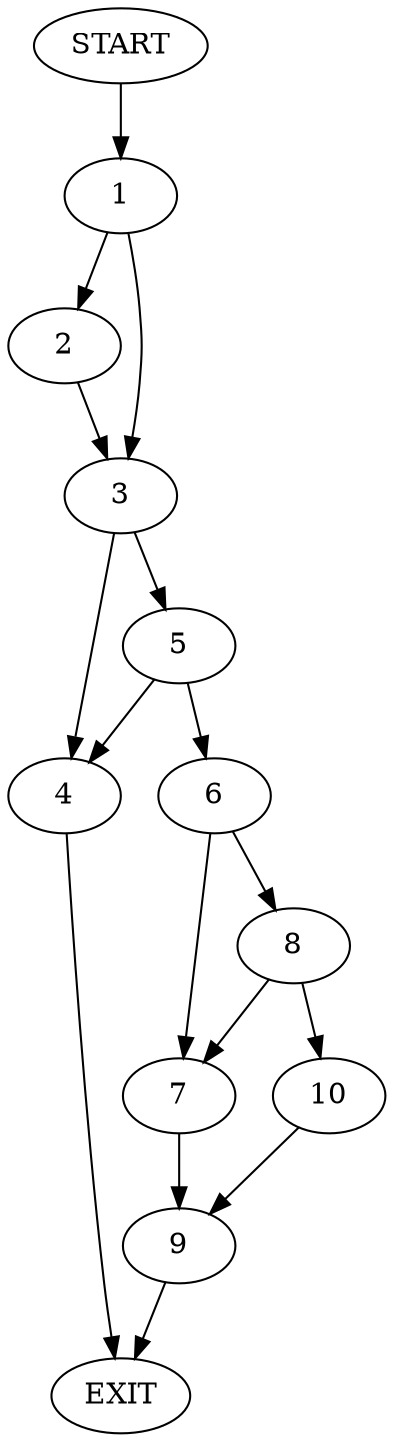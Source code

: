 digraph {
0 [label="START"]
11 [label="EXIT"]
0 -> 1
1 -> 2
1 -> 3
3 -> 4
3 -> 5
2 -> 3
4 -> 11
5 -> 4
5 -> 6
6 -> 7
6 -> 8
7 -> 9
8 -> 7
8 -> 10
10 -> 9
9 -> 11
}
